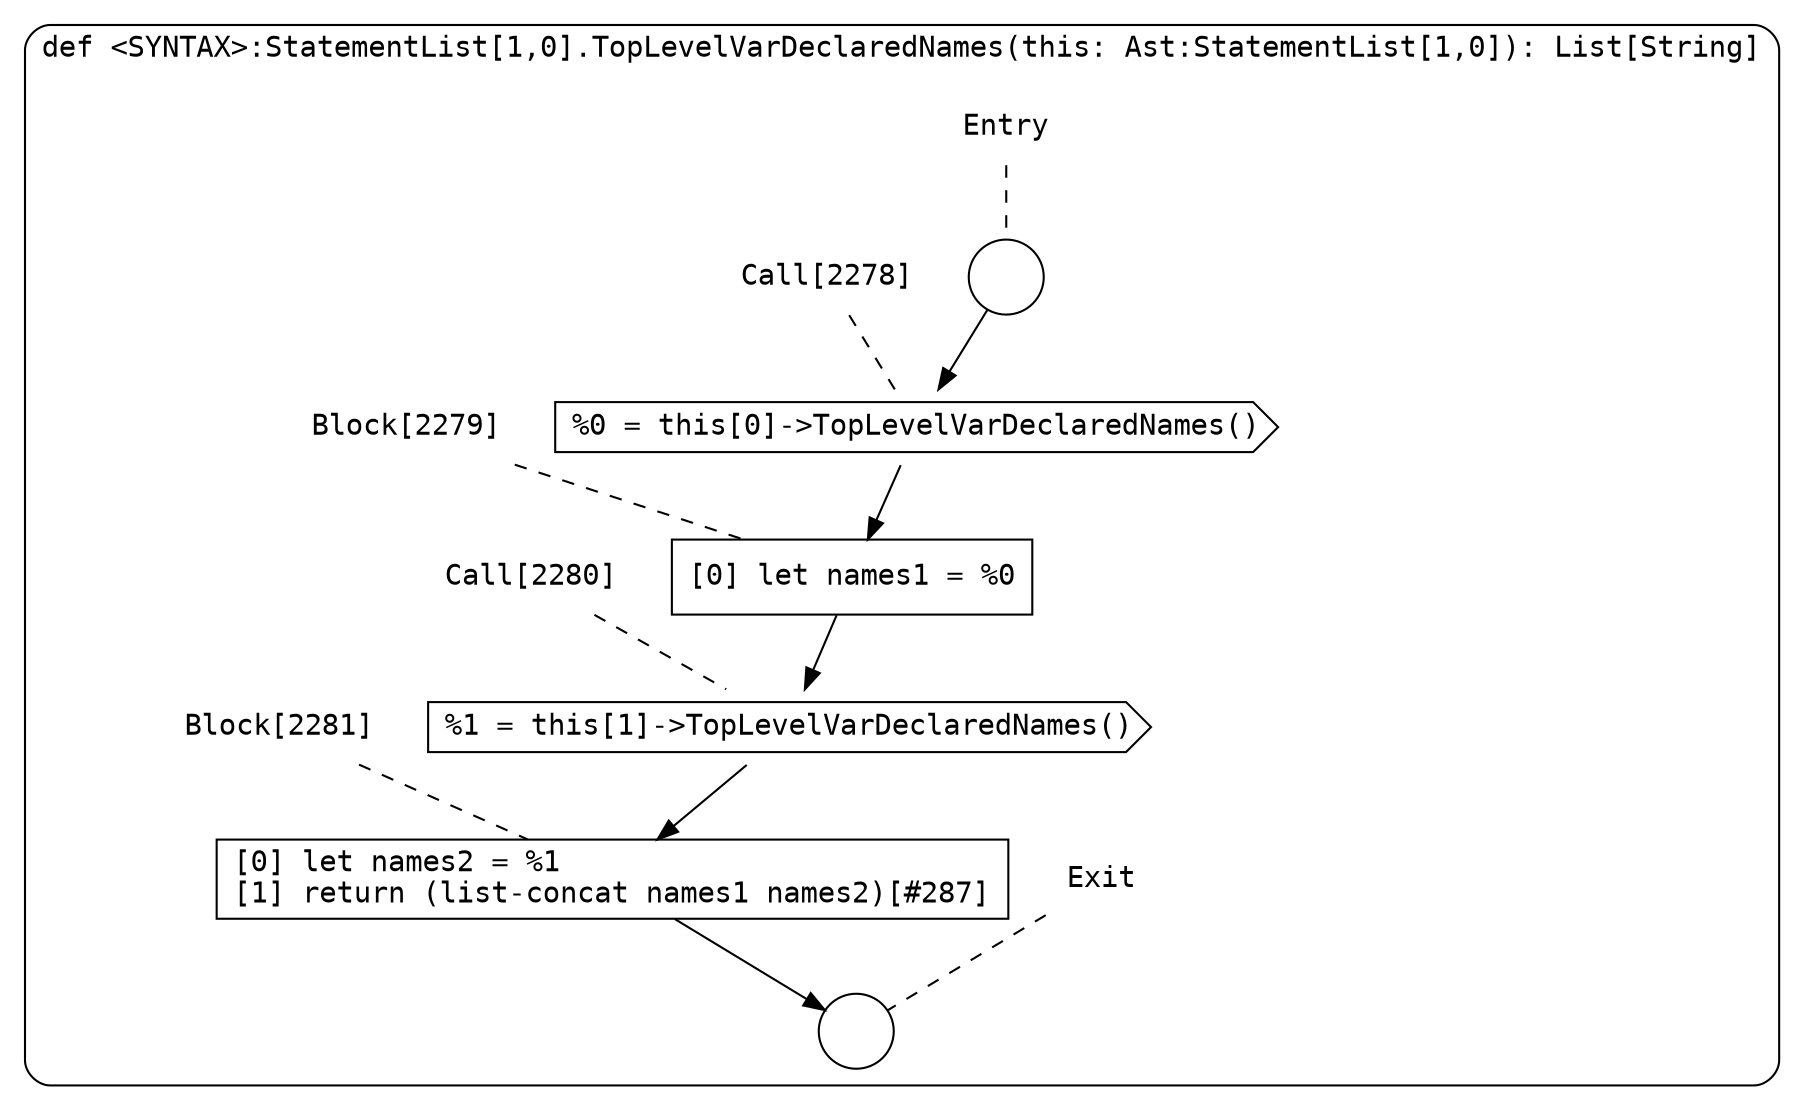 digraph {
  graph [fontname = "Consolas"]
  node [fontname = "Consolas"]
  edge [fontname = "Consolas"]
  subgraph cluster465 {
    label = "def <SYNTAX>:StatementList[1,0].TopLevelVarDeclaredNames(this: Ast:StatementList[1,0]): List[String]"
    style = rounded
    cluster465_entry_name [shape=none, label=<<font color="black">Entry</font>>]
    cluster465_entry_name -> cluster465_entry [arrowhead=none, color="black", style=dashed]
    cluster465_entry [shape=circle label=" " color="black" fillcolor="white" style=filled]
    cluster465_entry -> node2278 [color="black"]
    cluster465_exit_name [shape=none, label=<<font color="black">Exit</font>>]
    cluster465_exit_name -> cluster465_exit [arrowhead=none, color="black", style=dashed]
    cluster465_exit [shape=circle label=" " color="black" fillcolor="white" style=filled]
    node2278_name [shape=none, label=<<font color="black">Call[2278]</font>>]
    node2278_name -> node2278 [arrowhead=none, color="black", style=dashed]
    node2278 [shape=cds, label=<<font color="black">%0 = this[0]-&gt;TopLevelVarDeclaredNames()</font>> color="black" fillcolor="white", style=filled]
    node2278 -> node2279 [color="black"]
    node2279_name [shape=none, label=<<font color="black">Block[2279]</font>>]
    node2279_name -> node2279 [arrowhead=none, color="black", style=dashed]
    node2279 [shape=box, label=<<font color="black">[0] let names1 = %0<BR ALIGN="LEFT"/></font>> color="black" fillcolor="white", style=filled]
    node2279 -> node2280 [color="black"]
    node2280_name [shape=none, label=<<font color="black">Call[2280]</font>>]
    node2280_name -> node2280 [arrowhead=none, color="black", style=dashed]
    node2280 [shape=cds, label=<<font color="black">%1 = this[1]-&gt;TopLevelVarDeclaredNames()</font>> color="black" fillcolor="white", style=filled]
    node2280 -> node2281 [color="black"]
    node2281_name [shape=none, label=<<font color="black">Block[2281]</font>>]
    node2281_name -> node2281 [arrowhead=none, color="black", style=dashed]
    node2281 [shape=box, label=<<font color="black">[0] let names2 = %1<BR ALIGN="LEFT"/>[1] return (list-concat names1 names2)[#287]<BR ALIGN="LEFT"/></font>> color="black" fillcolor="white", style=filled]
    node2281 -> cluster465_exit [color="black"]
  }
}
